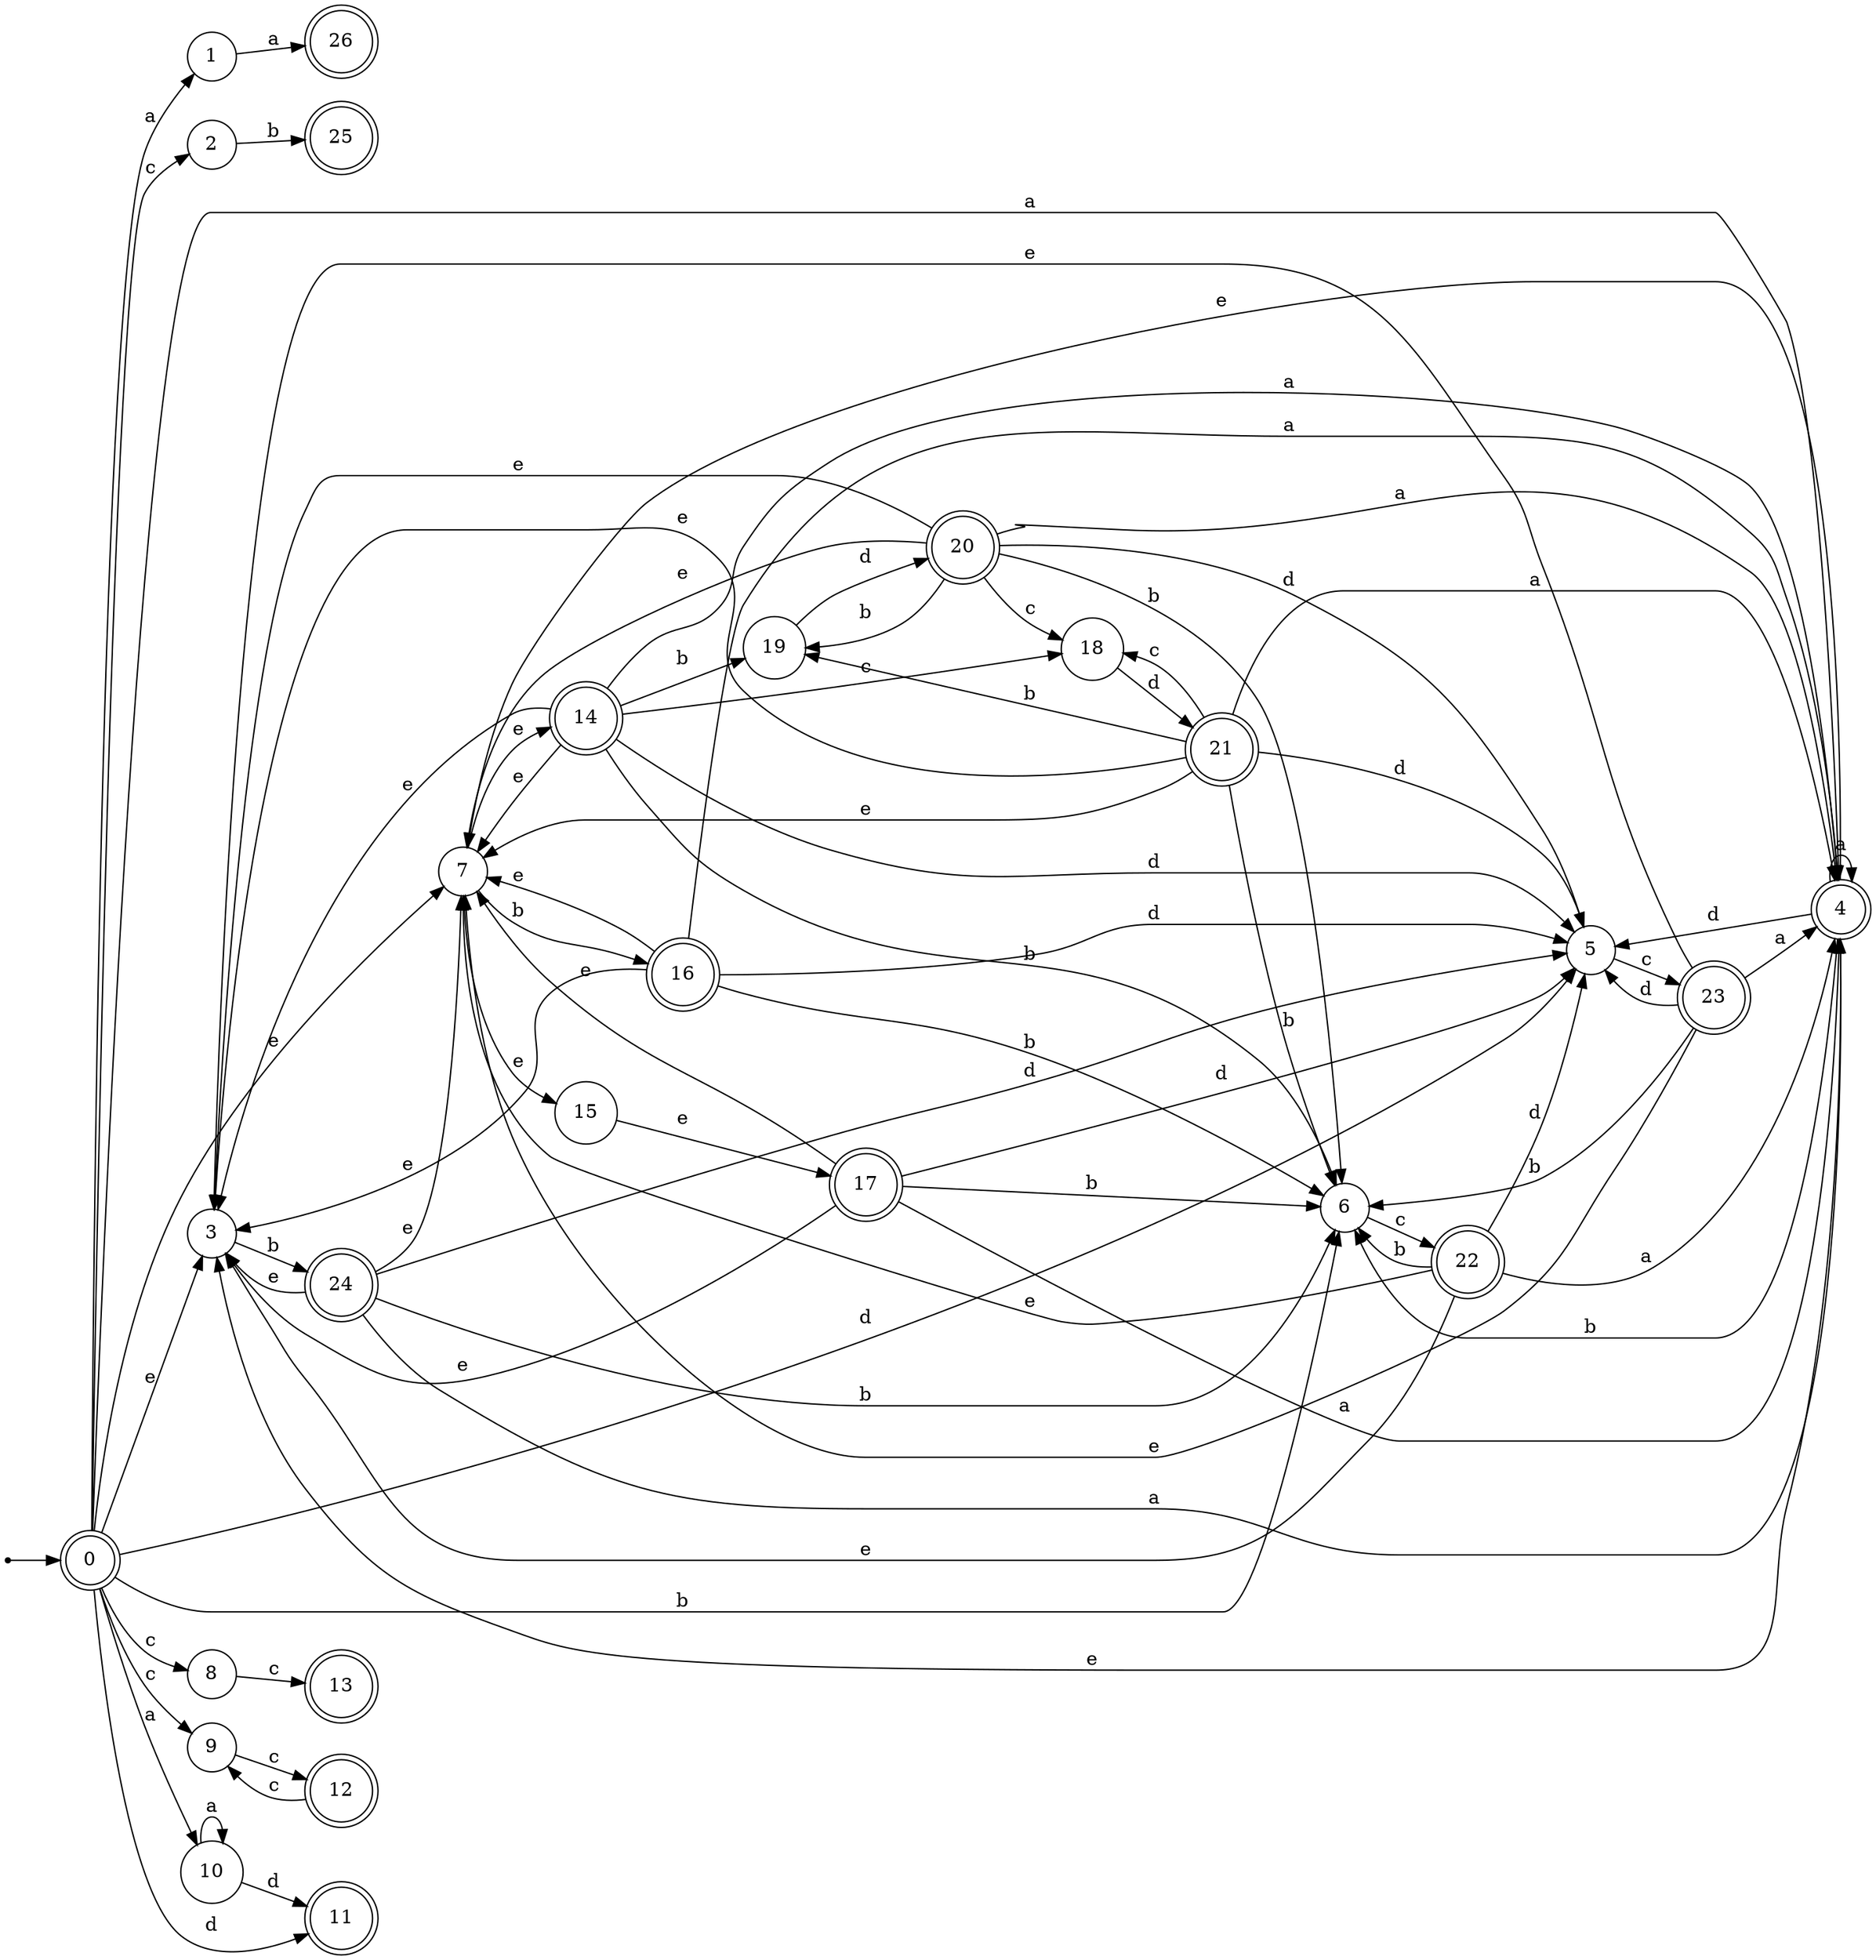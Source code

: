digraph finite_state_machine {
rankdir=LR;
size="20,20";
node [shape = point]; "dummy0"
node [shape = doublecircle]; "0";"dummy0" -> "0";
node [shape = circle]; "1";
node [shape = circle]; "2";
node [shape = circle]; "3";
node [shape = doublecircle]; "4";node [shape = circle]; "5";
node [shape = circle]; "6";
node [shape = circle]; "7";
node [shape = circle]; "8";
node [shape = circle]; "9";
node [shape = circle]; "10";
node [shape = doublecircle]; "11";node [shape = doublecircle]; "12";node [shape = doublecircle]; "13";node [shape = doublecircle]; "14";node [shape = circle]; "15";
node [shape = doublecircle]; "16";node [shape = doublecircle]; "17";node [shape = circle]; "18";
node [shape = circle]; "19";
node [shape = doublecircle]; "20";node [shape = doublecircle]; "21";node [shape = doublecircle]; "22";node [shape = doublecircle]; "23";node [shape = doublecircle]; "24";node [shape = doublecircle]; "25";node [shape = doublecircle]; "26";"0" -> "1" [label = "a"];
 "0" -> "10" [label = "a"];
 "0" -> "4" [label = "a"];
 "0" -> "8" [label = "c"];
 "0" -> "9" [label = "c"];
 "0" -> "2" [label = "c"];
 "0" -> "3" [label = "e"];
 "0" -> "7" [label = "e"];
 "0" -> "11" [label = "d"];
 "0" -> "5" [label = "d"];
 "0" -> "6" [label = "b"];
 "10" -> "10" [label = "a"];
 "10" -> "11" [label = "d"];
 "9" -> "12" [label = "c"];
 "12" -> "9" [label = "c"];
 "8" -> "13" [label = "c"];
 "7" -> "14" [label = "e"];
 "7" -> "15" [label = "e"];
 "7" -> "16" [label = "b"];
 "16" -> "3" [label = "e"];
 "16" -> "7" [label = "e"];
 "16" -> "4" [label = "a"];
 "16" -> "5" [label = "d"];
 "16" -> "6" [label = "b"];
 "15" -> "17" [label = "e"];
 "17" -> "3" [label = "e"];
 "17" -> "7" [label = "e"];
 "17" -> "4" [label = "a"];
 "17" -> "5" [label = "d"];
 "17" -> "6" [label = "b"];
 "14" -> "18" [label = "c"];
 "14" -> "19" [label = "b"];
 "14" -> "6" [label = "b"];
 "14" -> "3" [label = "e"];
 "14" -> "7" [label = "e"];
 "14" -> "4" [label = "a"];
 "14" -> "5" [label = "d"];
 "19" -> "20" [label = "d"];
 "20" -> "19" [label = "b"];
 "20" -> "6" [label = "b"];
 "20" -> "18" [label = "c"];
 "20" -> "3" [label = "e"];
 "20" -> "7" [label = "e"];
 "20" -> "4" [label = "a"];
 "20" -> "5" [label = "d"];
 "18" -> "21" [label = "d"];
 "21" -> "18" [label = "c"];
 "21" -> "19" [label = "b"];
 "21" -> "6" [label = "b"];
 "21" -> "3" [label = "e"];
 "21" -> "7" [label = "e"];
 "21" -> "4" [label = "a"];
 "21" -> "5" [label = "d"];
 "6" -> "22" [label = "c"];
 "22" -> "6" [label = "b"];
 "22" -> "3" [label = "e"];
 "22" -> "7" [label = "e"];
 "22" -> "4" [label = "a"];
 "22" -> "5" [label = "d"];
 "5" -> "23" [label = "c"];
 "23" -> "5" [label = "d"];
 "23" -> "3" [label = "e"];
 "23" -> "7" [label = "e"];
 "23" -> "4" [label = "a"];
 "23" -> "6" [label = "b"];
 "4" -> "4" [label = "a"];
 "4" -> "3" [label = "e"];
 "4" -> "7" [label = "e"];
 "4" -> "5" [label = "d"];
 "4" -> "6" [label = "b"];
 "3" -> "24" [label = "b"];
 "24" -> "3" [label = "e"];
 "24" -> "7" [label = "e"];
 "24" -> "4" [label = "a"];
 "24" -> "5" [label = "d"];
 "24" -> "6" [label = "b"];
 "2" -> "25" [label = "b"];
 "1" -> "26" [label = "a"];
 }
